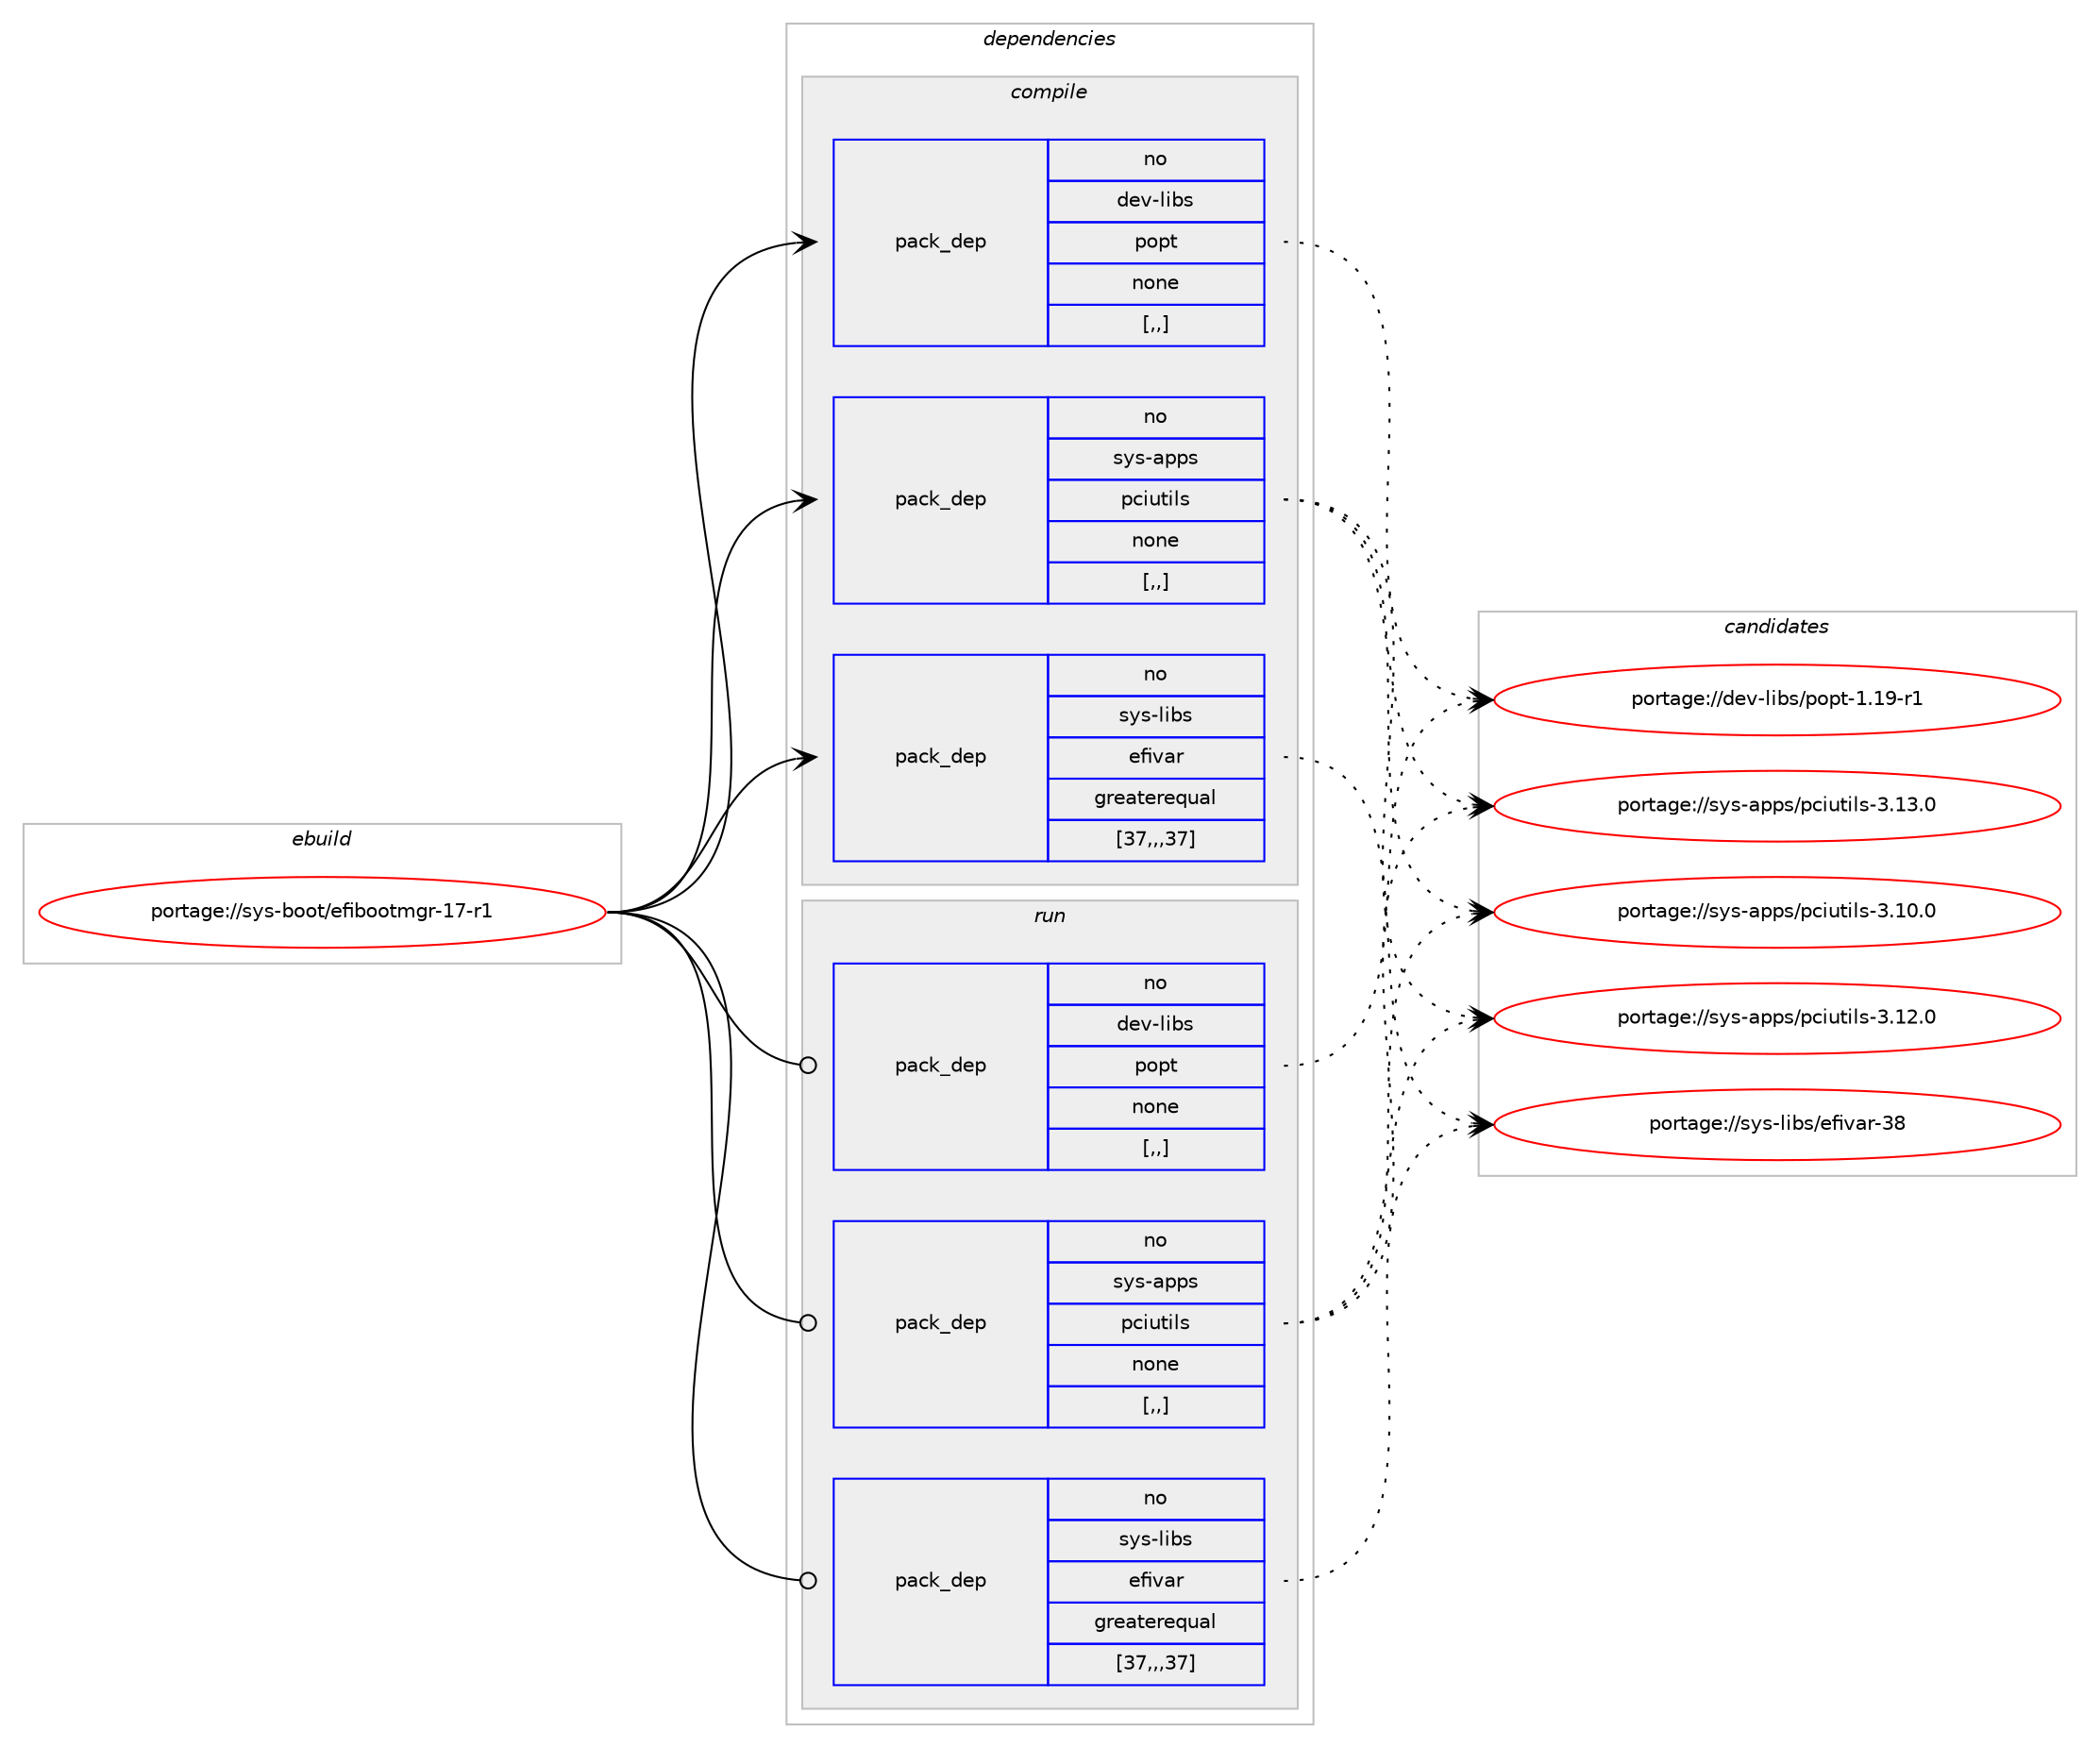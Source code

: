 digraph prolog {

# *************
# Graph options
# *************

newrank=true;
concentrate=true;
compound=true;
graph [rankdir=LR,fontname=Helvetica,fontsize=10,ranksep=1.5];#, ranksep=2.5, nodesep=0.2];
edge  [arrowhead=vee];
node  [fontname=Helvetica,fontsize=10];

# **********
# The ebuild
# **********

subgraph cluster_leftcol {
color=gray;
rank=same;
label=<<i>ebuild</i>>;
id [label="portage://sys-boot/efibootmgr-17-r1", color=red, width=4, href="../sys-boot/efibootmgr-17-r1.svg"];
}

# ****************
# The dependencies
# ****************

subgraph cluster_midcol {
color=gray;
label=<<i>dependencies</i>>;
subgraph cluster_compile {
fillcolor="#eeeeee";
style=filled;
label=<<i>compile</i>>;
subgraph pack304884 {
dependency418855 [label=<<TABLE BORDER="0" CELLBORDER="1" CELLSPACING="0" CELLPADDING="4" WIDTH="220"><TR><TD ROWSPAN="6" CELLPADDING="30">pack_dep</TD></TR><TR><TD WIDTH="110">no</TD></TR><TR><TD>dev-libs</TD></TR><TR><TD>popt</TD></TR><TR><TD>none</TD></TR><TR><TD>[,,]</TD></TR></TABLE>>, shape=none, color=blue];
}
id:e -> dependency418855:w [weight=20,style="solid",arrowhead="vee"];
subgraph pack304885 {
dependency418856 [label=<<TABLE BORDER="0" CELLBORDER="1" CELLSPACING="0" CELLPADDING="4" WIDTH="220"><TR><TD ROWSPAN="6" CELLPADDING="30">pack_dep</TD></TR><TR><TD WIDTH="110">no</TD></TR><TR><TD>sys-apps</TD></TR><TR><TD>pciutils</TD></TR><TR><TD>none</TD></TR><TR><TD>[,,]</TD></TR></TABLE>>, shape=none, color=blue];
}
id:e -> dependency418856:w [weight=20,style="solid",arrowhead="vee"];
subgraph pack304886 {
dependency418857 [label=<<TABLE BORDER="0" CELLBORDER="1" CELLSPACING="0" CELLPADDING="4" WIDTH="220"><TR><TD ROWSPAN="6" CELLPADDING="30">pack_dep</TD></TR><TR><TD WIDTH="110">no</TD></TR><TR><TD>sys-libs</TD></TR><TR><TD>efivar</TD></TR><TR><TD>greaterequal</TD></TR><TR><TD>[37,,,37]</TD></TR></TABLE>>, shape=none, color=blue];
}
id:e -> dependency418857:w [weight=20,style="solid",arrowhead="vee"];
}
subgraph cluster_compileandrun {
fillcolor="#eeeeee";
style=filled;
label=<<i>compile and run</i>>;
}
subgraph cluster_run {
fillcolor="#eeeeee";
style=filled;
label=<<i>run</i>>;
subgraph pack304887 {
dependency418858 [label=<<TABLE BORDER="0" CELLBORDER="1" CELLSPACING="0" CELLPADDING="4" WIDTH="220"><TR><TD ROWSPAN="6" CELLPADDING="30">pack_dep</TD></TR><TR><TD WIDTH="110">no</TD></TR><TR><TD>dev-libs</TD></TR><TR><TD>popt</TD></TR><TR><TD>none</TD></TR><TR><TD>[,,]</TD></TR></TABLE>>, shape=none, color=blue];
}
id:e -> dependency418858:w [weight=20,style="solid",arrowhead="odot"];
subgraph pack304888 {
dependency418859 [label=<<TABLE BORDER="0" CELLBORDER="1" CELLSPACING="0" CELLPADDING="4" WIDTH="220"><TR><TD ROWSPAN="6" CELLPADDING="30">pack_dep</TD></TR><TR><TD WIDTH="110">no</TD></TR><TR><TD>sys-apps</TD></TR><TR><TD>pciutils</TD></TR><TR><TD>none</TD></TR><TR><TD>[,,]</TD></TR></TABLE>>, shape=none, color=blue];
}
id:e -> dependency418859:w [weight=20,style="solid",arrowhead="odot"];
subgraph pack304889 {
dependency418860 [label=<<TABLE BORDER="0" CELLBORDER="1" CELLSPACING="0" CELLPADDING="4" WIDTH="220"><TR><TD ROWSPAN="6" CELLPADDING="30">pack_dep</TD></TR><TR><TD WIDTH="110">no</TD></TR><TR><TD>sys-libs</TD></TR><TR><TD>efivar</TD></TR><TR><TD>greaterequal</TD></TR><TR><TD>[37,,,37]</TD></TR></TABLE>>, shape=none, color=blue];
}
id:e -> dependency418860:w [weight=20,style="solid",arrowhead="odot"];
}
}

# **************
# The candidates
# **************

subgraph cluster_choices {
rank=same;
color=gray;
label=<<i>candidates</i>>;

subgraph choice304884 {
color=black;
nodesep=1;
choice10010111845108105981154711211111211645494649574511449 [label="portage://dev-libs/popt-1.19-r1", color=red, width=4,href="../dev-libs/popt-1.19-r1.svg"];
dependency418855:e -> choice10010111845108105981154711211111211645494649574511449:w [style=dotted,weight="100"];
}
subgraph choice304885 {
color=black;
nodesep=1;
choice1151211154597112112115471129910511711610510811545514649484648 [label="portage://sys-apps/pciutils-3.10.0", color=red, width=4,href="../sys-apps/pciutils-3.10.0.svg"];
choice1151211154597112112115471129910511711610510811545514649504648 [label="portage://sys-apps/pciutils-3.12.0", color=red, width=4,href="../sys-apps/pciutils-3.12.0.svg"];
choice1151211154597112112115471129910511711610510811545514649514648 [label="portage://sys-apps/pciutils-3.13.0", color=red, width=4,href="../sys-apps/pciutils-3.13.0.svg"];
dependency418856:e -> choice1151211154597112112115471129910511711610510811545514649484648:w [style=dotted,weight="100"];
dependency418856:e -> choice1151211154597112112115471129910511711610510811545514649504648:w [style=dotted,weight="100"];
dependency418856:e -> choice1151211154597112112115471129910511711610510811545514649514648:w [style=dotted,weight="100"];
}
subgraph choice304886 {
color=black;
nodesep=1;
choice11512111545108105981154710110210511897114455156 [label="portage://sys-libs/efivar-38", color=red, width=4,href="../sys-libs/efivar-38.svg"];
dependency418857:e -> choice11512111545108105981154710110210511897114455156:w [style=dotted,weight="100"];
}
subgraph choice304887 {
color=black;
nodesep=1;
choice10010111845108105981154711211111211645494649574511449 [label="portage://dev-libs/popt-1.19-r1", color=red, width=4,href="../dev-libs/popt-1.19-r1.svg"];
dependency418858:e -> choice10010111845108105981154711211111211645494649574511449:w [style=dotted,weight="100"];
}
subgraph choice304888 {
color=black;
nodesep=1;
choice1151211154597112112115471129910511711610510811545514649484648 [label="portage://sys-apps/pciutils-3.10.0", color=red, width=4,href="../sys-apps/pciutils-3.10.0.svg"];
choice1151211154597112112115471129910511711610510811545514649504648 [label="portage://sys-apps/pciutils-3.12.0", color=red, width=4,href="../sys-apps/pciutils-3.12.0.svg"];
choice1151211154597112112115471129910511711610510811545514649514648 [label="portage://sys-apps/pciutils-3.13.0", color=red, width=4,href="../sys-apps/pciutils-3.13.0.svg"];
dependency418859:e -> choice1151211154597112112115471129910511711610510811545514649484648:w [style=dotted,weight="100"];
dependency418859:e -> choice1151211154597112112115471129910511711610510811545514649504648:w [style=dotted,weight="100"];
dependency418859:e -> choice1151211154597112112115471129910511711610510811545514649514648:w [style=dotted,weight="100"];
}
subgraph choice304889 {
color=black;
nodesep=1;
choice11512111545108105981154710110210511897114455156 [label="portage://sys-libs/efivar-38", color=red, width=4,href="../sys-libs/efivar-38.svg"];
dependency418860:e -> choice11512111545108105981154710110210511897114455156:w [style=dotted,weight="100"];
}
}

}
